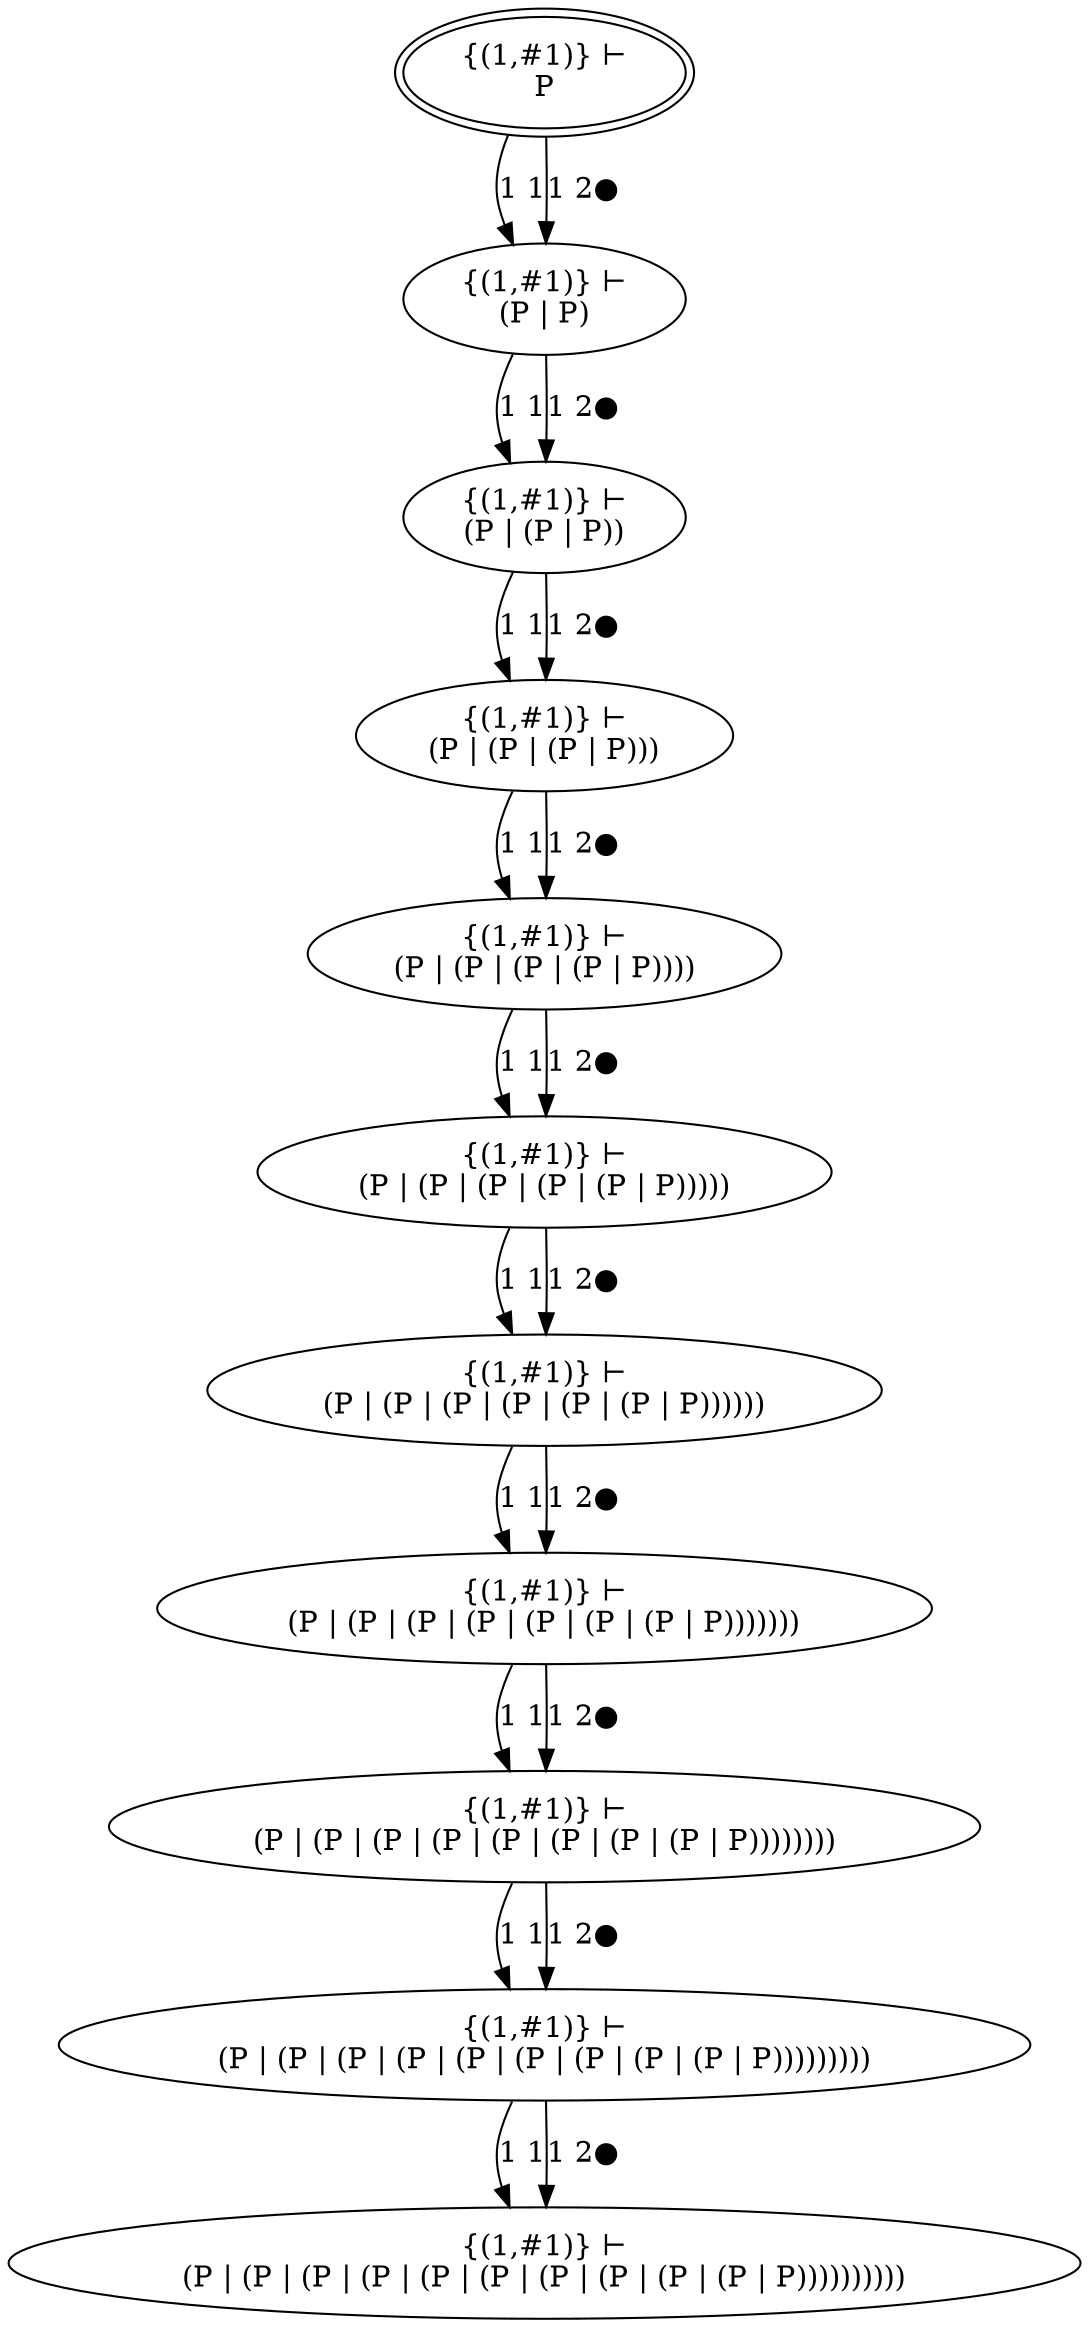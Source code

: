 digraph {
    s0 [peripheries=2,label="{(1,#1)} ⊢
P"]
    s1 [label="{(1,#1)} ⊢
(P | P)"]
    s2 [label="{(1,#1)} ⊢
(P | (P | P))"]
    s3 [label="{(1,#1)} ⊢
(P | (P | (P | P)))"]
    s4 [label="{(1,#1)} ⊢
(P | (P | (P | (P | P))))"]
    s5 [label="{(1,#1)} ⊢
(P | (P | (P | (P | (P | P)))))"]
    s6 [label="{(1,#1)} ⊢
(P | (P | (P | (P | (P | (P | P))))))"]
    s7 [label="{(1,#1)} ⊢
(P | (P | (P | (P | (P | (P | (P | P)))))))"]
    s8 [label="{(1,#1)} ⊢
(P | (P | (P | (P | (P | (P | (P | (P | P))))))))"]
    s9 [label="{(1,#1)} ⊢
(P | (P | (P | (P | (P | (P | (P | (P | (P | P)))))))))"]
    s10 [label="{(1,#1)} ⊢
(P | (P | (P | (P | (P | (P | (P | (P | (P | (P | P))))))))))"]

    s0 -> s1 [label="1 1"]
    s0 -> s1 [label="1 2●"]
    s1 -> s2 [label="1 1"]
    s1 -> s2 [label="1 2●"]
    s2 -> s3 [label="1 1"]
    s2 -> s3 [label="1 2●"]
    s3 -> s4 [label="1 1"]
    s3 -> s4 [label="1 2●"]
    s4 -> s5 [label="1 1"]
    s4 -> s5 [label="1 2●"]
    s5 -> s6 [label="1 1"]
    s5 -> s6 [label="1 2●"]
    s6 -> s7 [label="1 1"]
    s6 -> s7 [label="1 2●"]
    s7 -> s8 [label="1 1"]
    s7 -> s8 [label="1 2●"]
    s8 -> s9 [label="1 1"]
    s8 -> s9 [label="1 2●"]
    s9 -> s10 [label="1 1"]
    s9 -> s10 [label="1 2●"]
}
